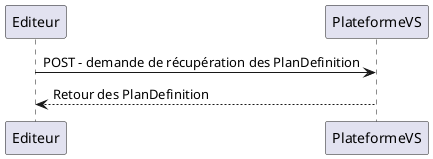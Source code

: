 @startuml
Editeur -> PlateformeVS: POST - demande de récupération des PlanDefinition
PlateformeVS --> Editeur: Retour des PlanDefinition
@enduml